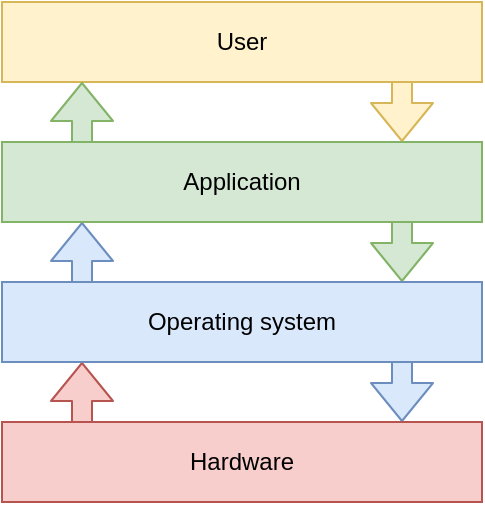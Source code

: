 <mxfile version="14.7.0" type="device"><diagram id="HGDhAqwAOCqRWsA8y4S-" name="Page-1"><mxGraphModel dx="1038" dy="580" grid="1" gridSize="10" guides="1" tooltips="1" connect="1" arrows="1" fold="1" page="1" pageScale="1" pageWidth="827" pageHeight="1169" math="0" shadow="0"><root><mxCell id="0"/><mxCell id="1" parent="0"/><mxCell id="Je9UsDnZyU1HFV1xKknm-8" value="" style="shape=flexArrow;endArrow=classic;html=1;fillColor=#fff2cc;strokeColor=#d6b656;" edge="1" parent="1"><mxGeometry width="50" height="50" relative="1" as="geometry"><mxPoint x="480" y="190" as="sourcePoint"/><mxPoint x="480" y="230" as="targetPoint"/></mxGeometry></mxCell><mxCell id="Je9UsDnZyU1HFV1xKknm-1" value="User" style="rounded=0;whiteSpace=wrap;html=1;fillColor=#fff2cc;strokeColor=#d6b656;" vertex="1" parent="1"><mxGeometry x="280" y="160" width="240" height="40" as="geometry"/></mxCell><mxCell id="Je9UsDnZyU1HFV1xKknm-5" value="" style="shape=flexArrow;endArrow=classic;html=1;fillColor=#d5e8d4;strokeColor=#82b366;" edge="1" parent="1"><mxGeometry width="50" height="50" relative="1" as="geometry"><mxPoint x="320" y="240" as="sourcePoint"/><mxPoint x="320" y="200" as="targetPoint"/></mxGeometry></mxCell><mxCell id="Je9UsDnZyU1HFV1xKknm-6" value="" style="shape=flexArrow;endArrow=classic;html=1;fillColor=#dae8fc;strokeColor=#6c8ebf;" edge="1" parent="1"><mxGeometry width="50" height="50" relative="1" as="geometry"><mxPoint x="320" y="310" as="sourcePoint"/><mxPoint x="320" y="270" as="targetPoint"/></mxGeometry></mxCell><mxCell id="Je9UsDnZyU1HFV1xKknm-7" value="" style="shape=flexArrow;endArrow=classic;html=1;fillColor=#f8cecc;strokeColor=#b85450;" edge="1" parent="1"><mxGeometry width="50" height="50" relative="1" as="geometry"><mxPoint x="320" y="380" as="sourcePoint"/><mxPoint x="320" y="340" as="targetPoint"/></mxGeometry></mxCell><mxCell id="Je9UsDnZyU1HFV1xKknm-10" value="" style="shape=flexArrow;endArrow=classic;html=1;fillColor=#dae8fc;strokeColor=#6c8ebf;" edge="1" parent="1"><mxGeometry width="50" height="50" relative="1" as="geometry"><mxPoint x="480" y="330" as="sourcePoint"/><mxPoint x="480" y="370" as="targetPoint"/></mxGeometry></mxCell><mxCell id="Je9UsDnZyU1HFV1xKknm-11" value="" style="shape=flexArrow;endArrow=classic;html=1;fillColor=#d5e8d4;strokeColor=#82b366;" edge="1" parent="1"><mxGeometry width="50" height="50" relative="1" as="geometry"><mxPoint x="480" y="260" as="sourcePoint"/><mxPoint x="480" y="300" as="targetPoint"/></mxGeometry></mxCell><mxCell id="Je9UsDnZyU1HFV1xKknm-2" value="Application" style="rounded=0;whiteSpace=wrap;html=1;fillColor=#d5e8d4;strokeColor=#82b366;" vertex="1" parent="1"><mxGeometry x="280" y="230" width="240" height="40" as="geometry"/></mxCell><mxCell id="Je9UsDnZyU1HFV1xKknm-3" value="Operating system" style="rounded=0;whiteSpace=wrap;html=1;fillColor=#dae8fc;strokeColor=#6c8ebf;" vertex="1" parent="1"><mxGeometry x="280" y="300" width="240" height="40" as="geometry"/></mxCell><mxCell id="Je9UsDnZyU1HFV1xKknm-4" value="Hardware" style="rounded=0;whiteSpace=wrap;html=1;fillColor=#f8cecc;strokeColor=#b85450;" vertex="1" parent="1"><mxGeometry x="280" y="370" width="240" height="40" as="geometry"/></mxCell></root></mxGraphModel></diagram></mxfile>